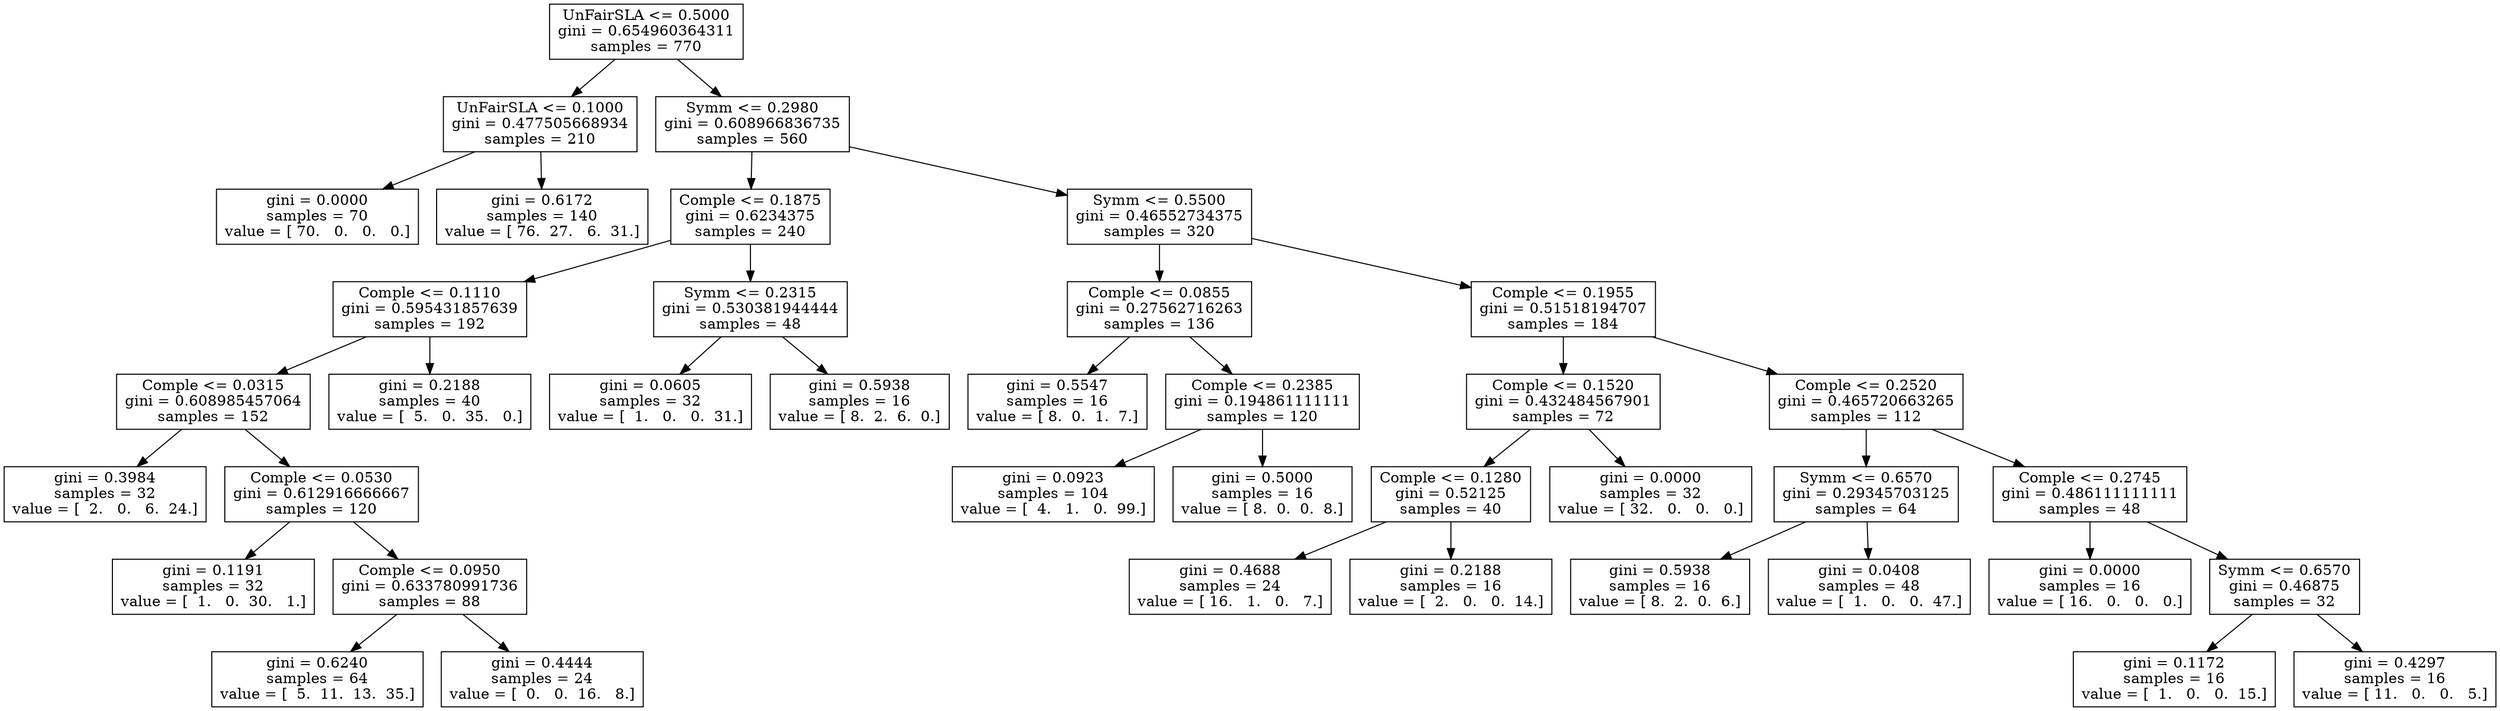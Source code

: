 digraph Tree {
0 [label="UnFairSLA <= 0.5000\ngini = 0.654960364311\nsamples = 770", shape="box"] ;
1 [label="UnFairSLA <= 0.1000\ngini = 0.477505668934\nsamples = 210", shape="box"] ;
0 -> 1 ;
7 [label="gini = 0.0000\nsamples = 70\nvalue = [ 70.   0.   0.   0.]", shape="box"] ;
1 -> 7 ;
8 [label="gini = 0.6172\nsamples = 140\nvalue = [ 76.  27.   6.  31.]", shape="box"] ;
1 -> 8 ;
2 [label="Symm <= 0.2980\ngini = 0.608966836735\nsamples = 560", shape="box"] ;
0 -> 2 ;
3 [label="Comple <= 0.1875\ngini = 0.6234375\nsamples = 240", shape="box"] ;
2 -> 3 ;
15 [label="Comple <= 0.1110\ngini = 0.595431857639\nsamples = 192", shape="box"] ;
3 -> 15 ;
19 [label="Comple <= 0.0315\ngini = 0.608985457064\nsamples = 152", shape="box"] ;
15 -> 19 ;
25 [label="gini = 0.3984\nsamples = 32\nvalue = [  2.   0.   6.  24.]", shape="box"] ;
19 -> 25 ;
26 [label="Comple <= 0.0530\ngini = 0.612916666667\nsamples = 120", shape="box"] ;
19 -> 26 ;
27 [label="gini = 0.1191\nsamples = 32\nvalue = [  1.   0.  30.   1.]", shape="box"] ;
26 -> 27 ;
28 [label="Comple <= 0.0950\ngini = 0.633780991736\nsamples = 88", shape="box"] ;
26 -> 28 ;
37 [label="gini = 0.6240\nsamples = 64\nvalue = [  5.  11.  13.  35.]", shape="box"] ;
28 -> 37 ;
38 [label="gini = 0.4444\nsamples = 24\nvalue = [  0.   0.  16.   8.]", shape="box"] ;
28 -> 38 ;
20 [label="gini = 0.2188\nsamples = 40\nvalue = [  5.   0.  35.   0.]", shape="box"] ;
15 -> 20 ;
16 [label="Symm <= 0.2315\ngini = 0.530381944444\nsamples = 48", shape="box"] ;
3 -> 16 ;
17 [label="gini = 0.0605\nsamples = 32\nvalue = [  1.   0.   0.  31.]", shape="box"] ;
16 -> 17 ;
18 [label="gini = 0.5938\nsamples = 16\nvalue = [ 8.  2.  6.  0.]", shape="box"] ;
16 -> 18 ;
4 [label="Symm <= 0.5500\ngini = 0.46552734375\nsamples = 320", shape="box"] ;
2 -> 4 ;
5 [label="Comple <= 0.0855\ngini = 0.27562716263\nsamples = 136", shape="box"] ;
4 -> 5 ;
33 [label="gini = 0.5547\nsamples = 16\nvalue = [ 8.  0.  1.  7.]", shape="box"] ;
5 -> 33 ;
34 [label="Comple <= 0.2385\ngini = 0.194861111111\nsamples = 120", shape="box"] ;
5 -> 34 ;
35 [label="gini = 0.0923\nsamples = 104\nvalue = [  4.   1.   0.  99.]", shape="box"] ;
34 -> 35 ;
36 [label="gini = 0.5000\nsamples = 16\nvalue = [ 8.  0.  0.  8.]", shape="box"] ;
34 -> 36 ;
6 [label="Comple <= 0.1955\ngini = 0.51518194707\nsamples = 184", shape="box"] ;
4 -> 6 ;
9 [label="Comple <= 0.1520\ngini = 0.432484567901\nsamples = 72", shape="box"] ;
6 -> 9 ;
11 [label="Comple <= 0.1280\ngini = 0.52125\nsamples = 40", shape="box"] ;
9 -> 11 ;
31 [label="gini = 0.4688\nsamples = 24\nvalue = [ 16.   1.   0.   7.]", shape="box"] ;
11 -> 31 ;
32 [label="gini = 0.2188\nsamples = 16\nvalue = [  2.   0.   0.  14.]", shape="box"] ;
11 -> 32 ;
12 [label="gini = 0.0000\nsamples = 32\nvalue = [ 32.   0.   0.   0.]", shape="box"] ;
9 -> 12 ;
10 [label="Comple <= 0.2520\ngini = 0.465720663265\nsamples = 112", shape="box"] ;
6 -> 10 ;
13 [label="Symm <= 0.6570\ngini = 0.29345703125\nsamples = 64", shape="box"] ;
10 -> 13 ;
23 [label="gini = 0.5938\nsamples = 16\nvalue = [ 8.  2.  0.  6.]", shape="box"] ;
13 -> 23 ;
24 [label="gini = 0.0408\nsamples = 48\nvalue = [  1.   0.   0.  47.]", shape="box"] ;
13 -> 24 ;
14 [label="Comple <= 0.2745\ngini = 0.486111111111\nsamples = 48", shape="box"] ;
10 -> 14 ;
21 [label="gini = 0.0000\nsamples = 16\nvalue = [ 16.   0.   0.   0.]", shape="box"] ;
14 -> 21 ;
22 [label="Symm <= 0.6570\ngini = 0.46875\nsamples = 32", shape="box"] ;
14 -> 22 ;
29 [label="gini = 0.1172\nsamples = 16\nvalue = [  1.   0.   0.  15.]", shape="box"] ;
22 -> 29 ;
30 [label="gini = 0.4297\nsamples = 16\nvalue = [ 11.   0.   0.   5.]", shape="box"] ;
22 -> 30 ;
}